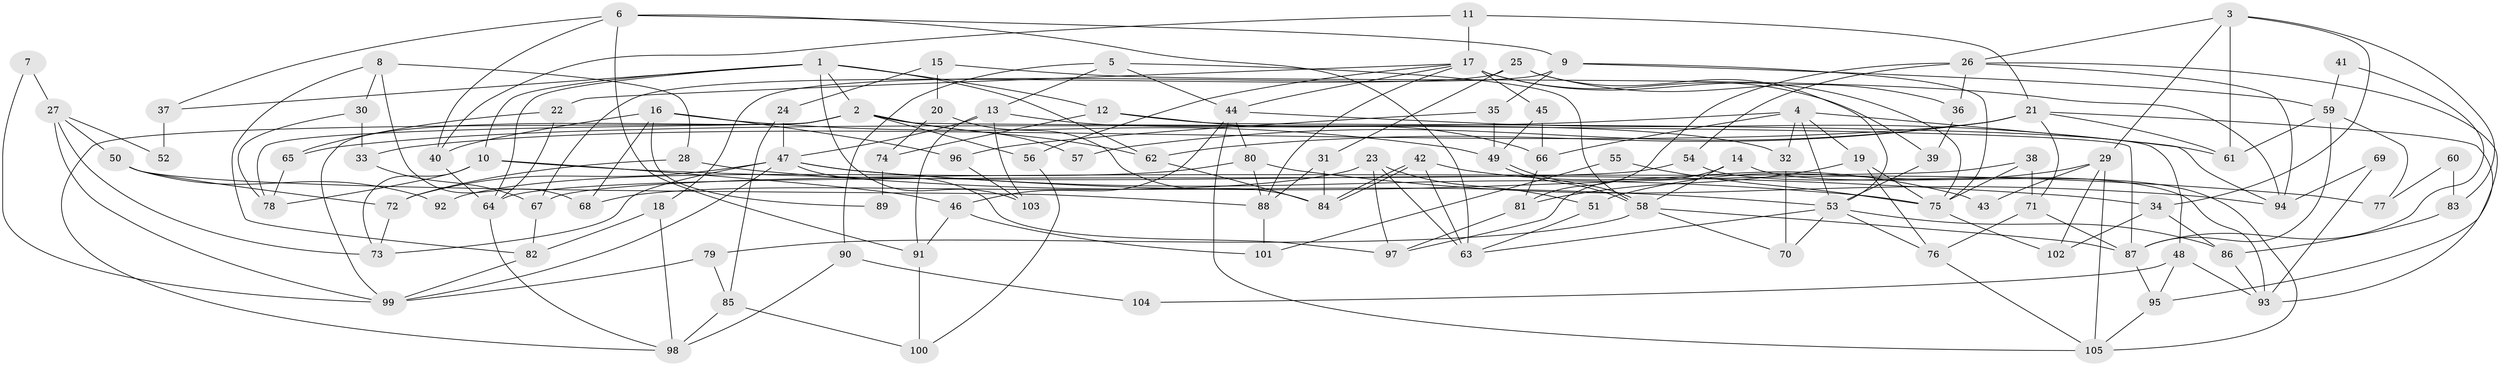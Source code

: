 // Generated by graph-tools (version 1.1) at 2025/26/03/09/25 03:26:11]
// undirected, 105 vertices, 210 edges
graph export_dot {
graph [start="1"]
  node [color=gray90,style=filled];
  1;
  2;
  3;
  4;
  5;
  6;
  7;
  8;
  9;
  10;
  11;
  12;
  13;
  14;
  15;
  16;
  17;
  18;
  19;
  20;
  21;
  22;
  23;
  24;
  25;
  26;
  27;
  28;
  29;
  30;
  31;
  32;
  33;
  34;
  35;
  36;
  37;
  38;
  39;
  40;
  41;
  42;
  43;
  44;
  45;
  46;
  47;
  48;
  49;
  50;
  51;
  52;
  53;
  54;
  55;
  56;
  57;
  58;
  59;
  60;
  61;
  62;
  63;
  64;
  65;
  66;
  67;
  68;
  69;
  70;
  71;
  72;
  73;
  74;
  75;
  76;
  77;
  78;
  79;
  80;
  81;
  82;
  83;
  84;
  85;
  86;
  87;
  88;
  89;
  90;
  91;
  92;
  93;
  94;
  95;
  96;
  97;
  98;
  99;
  100;
  101;
  102;
  103;
  104;
  105;
  1 -- 64;
  1 -- 2;
  1 -- 10;
  1 -- 12;
  1 -- 37;
  1 -- 62;
  1 -- 103;
  2 -- 87;
  2 -- 99;
  2 -- 56;
  2 -- 57;
  2 -- 62;
  2 -- 78;
  2 -- 98;
  3 -- 61;
  3 -- 34;
  3 -- 26;
  3 -- 29;
  3 -- 83;
  4 -- 53;
  4 -- 19;
  4 -- 32;
  4 -- 65;
  4 -- 66;
  4 -- 94;
  5 -- 58;
  5 -- 44;
  5 -- 13;
  5 -- 90;
  6 -- 91;
  6 -- 9;
  6 -- 37;
  6 -- 40;
  6 -- 63;
  7 -- 99;
  7 -- 27;
  8 -- 68;
  8 -- 28;
  8 -- 30;
  8 -- 82;
  9 -- 75;
  9 -- 18;
  9 -- 35;
  9 -- 59;
  10 -- 73;
  10 -- 34;
  10 -- 46;
  10 -- 78;
  11 -- 17;
  11 -- 40;
  11 -- 21;
  12 -- 48;
  12 -- 66;
  12 -- 74;
  13 -- 47;
  13 -- 32;
  13 -- 91;
  13 -- 103;
  14 -- 97;
  14 -- 105;
  14 -- 58;
  15 -- 94;
  15 -- 24;
  15 -- 20;
  16 -- 49;
  16 -- 96;
  16 -- 40;
  16 -- 68;
  16 -- 89;
  17 -- 75;
  17 -- 44;
  17 -- 22;
  17 -- 39;
  17 -- 45;
  17 -- 56;
  17 -- 88;
  18 -- 82;
  18 -- 98;
  19 -- 81;
  19 -- 76;
  19 -- 75;
  20 -- 84;
  20 -- 74;
  21 -- 62;
  21 -- 33;
  21 -- 57;
  21 -- 61;
  21 -- 71;
  21 -- 93;
  22 -- 65;
  22 -- 64;
  23 -- 51;
  23 -- 63;
  23 -- 68;
  23 -- 97;
  24 -- 85;
  24 -- 47;
  25 -- 53;
  25 -- 67;
  25 -- 31;
  25 -- 36;
  26 -- 94;
  26 -- 36;
  26 -- 54;
  26 -- 81;
  26 -- 95;
  27 -- 99;
  27 -- 50;
  27 -- 52;
  27 -- 73;
  28 -- 53;
  28 -- 72;
  29 -- 105;
  29 -- 43;
  29 -- 51;
  29 -- 102;
  30 -- 78;
  30 -- 33;
  31 -- 84;
  31 -- 88;
  32 -- 70;
  33 -- 67;
  34 -- 86;
  34 -- 102;
  35 -- 49;
  35 -- 96;
  36 -- 39;
  37 -- 52;
  38 -- 75;
  38 -- 71;
  38 -- 67;
  39 -- 53;
  40 -- 64;
  41 -- 87;
  41 -- 59;
  42 -- 63;
  42 -- 84;
  42 -- 84;
  42 -- 43;
  44 -- 46;
  44 -- 61;
  44 -- 80;
  44 -- 105;
  45 -- 66;
  45 -- 49;
  46 -- 91;
  46 -- 101;
  47 -- 75;
  47 -- 97;
  47 -- 72;
  47 -- 73;
  47 -- 77;
  47 -- 99;
  48 -- 95;
  48 -- 93;
  48 -- 104;
  49 -- 58;
  49 -- 58;
  50 -- 72;
  50 -- 88;
  50 -- 92;
  51 -- 63;
  53 -- 70;
  53 -- 63;
  53 -- 76;
  53 -- 86;
  54 -- 64;
  54 -- 93;
  55 -- 101;
  55 -- 75;
  56 -- 100;
  58 -- 70;
  58 -- 79;
  58 -- 87;
  59 -- 87;
  59 -- 61;
  59 -- 77;
  60 -- 83;
  60 -- 77;
  62 -- 84;
  64 -- 98;
  65 -- 78;
  66 -- 81;
  67 -- 82;
  69 -- 94;
  69 -- 93;
  71 -- 76;
  71 -- 87;
  72 -- 73;
  74 -- 89;
  75 -- 102;
  76 -- 105;
  79 -- 99;
  79 -- 85;
  80 -- 88;
  80 -- 92;
  80 -- 94;
  81 -- 97;
  82 -- 99;
  83 -- 86;
  85 -- 98;
  85 -- 100;
  86 -- 93;
  87 -- 95;
  88 -- 101;
  90 -- 98;
  90 -- 104;
  91 -- 100;
  95 -- 105;
  96 -- 103;
}
